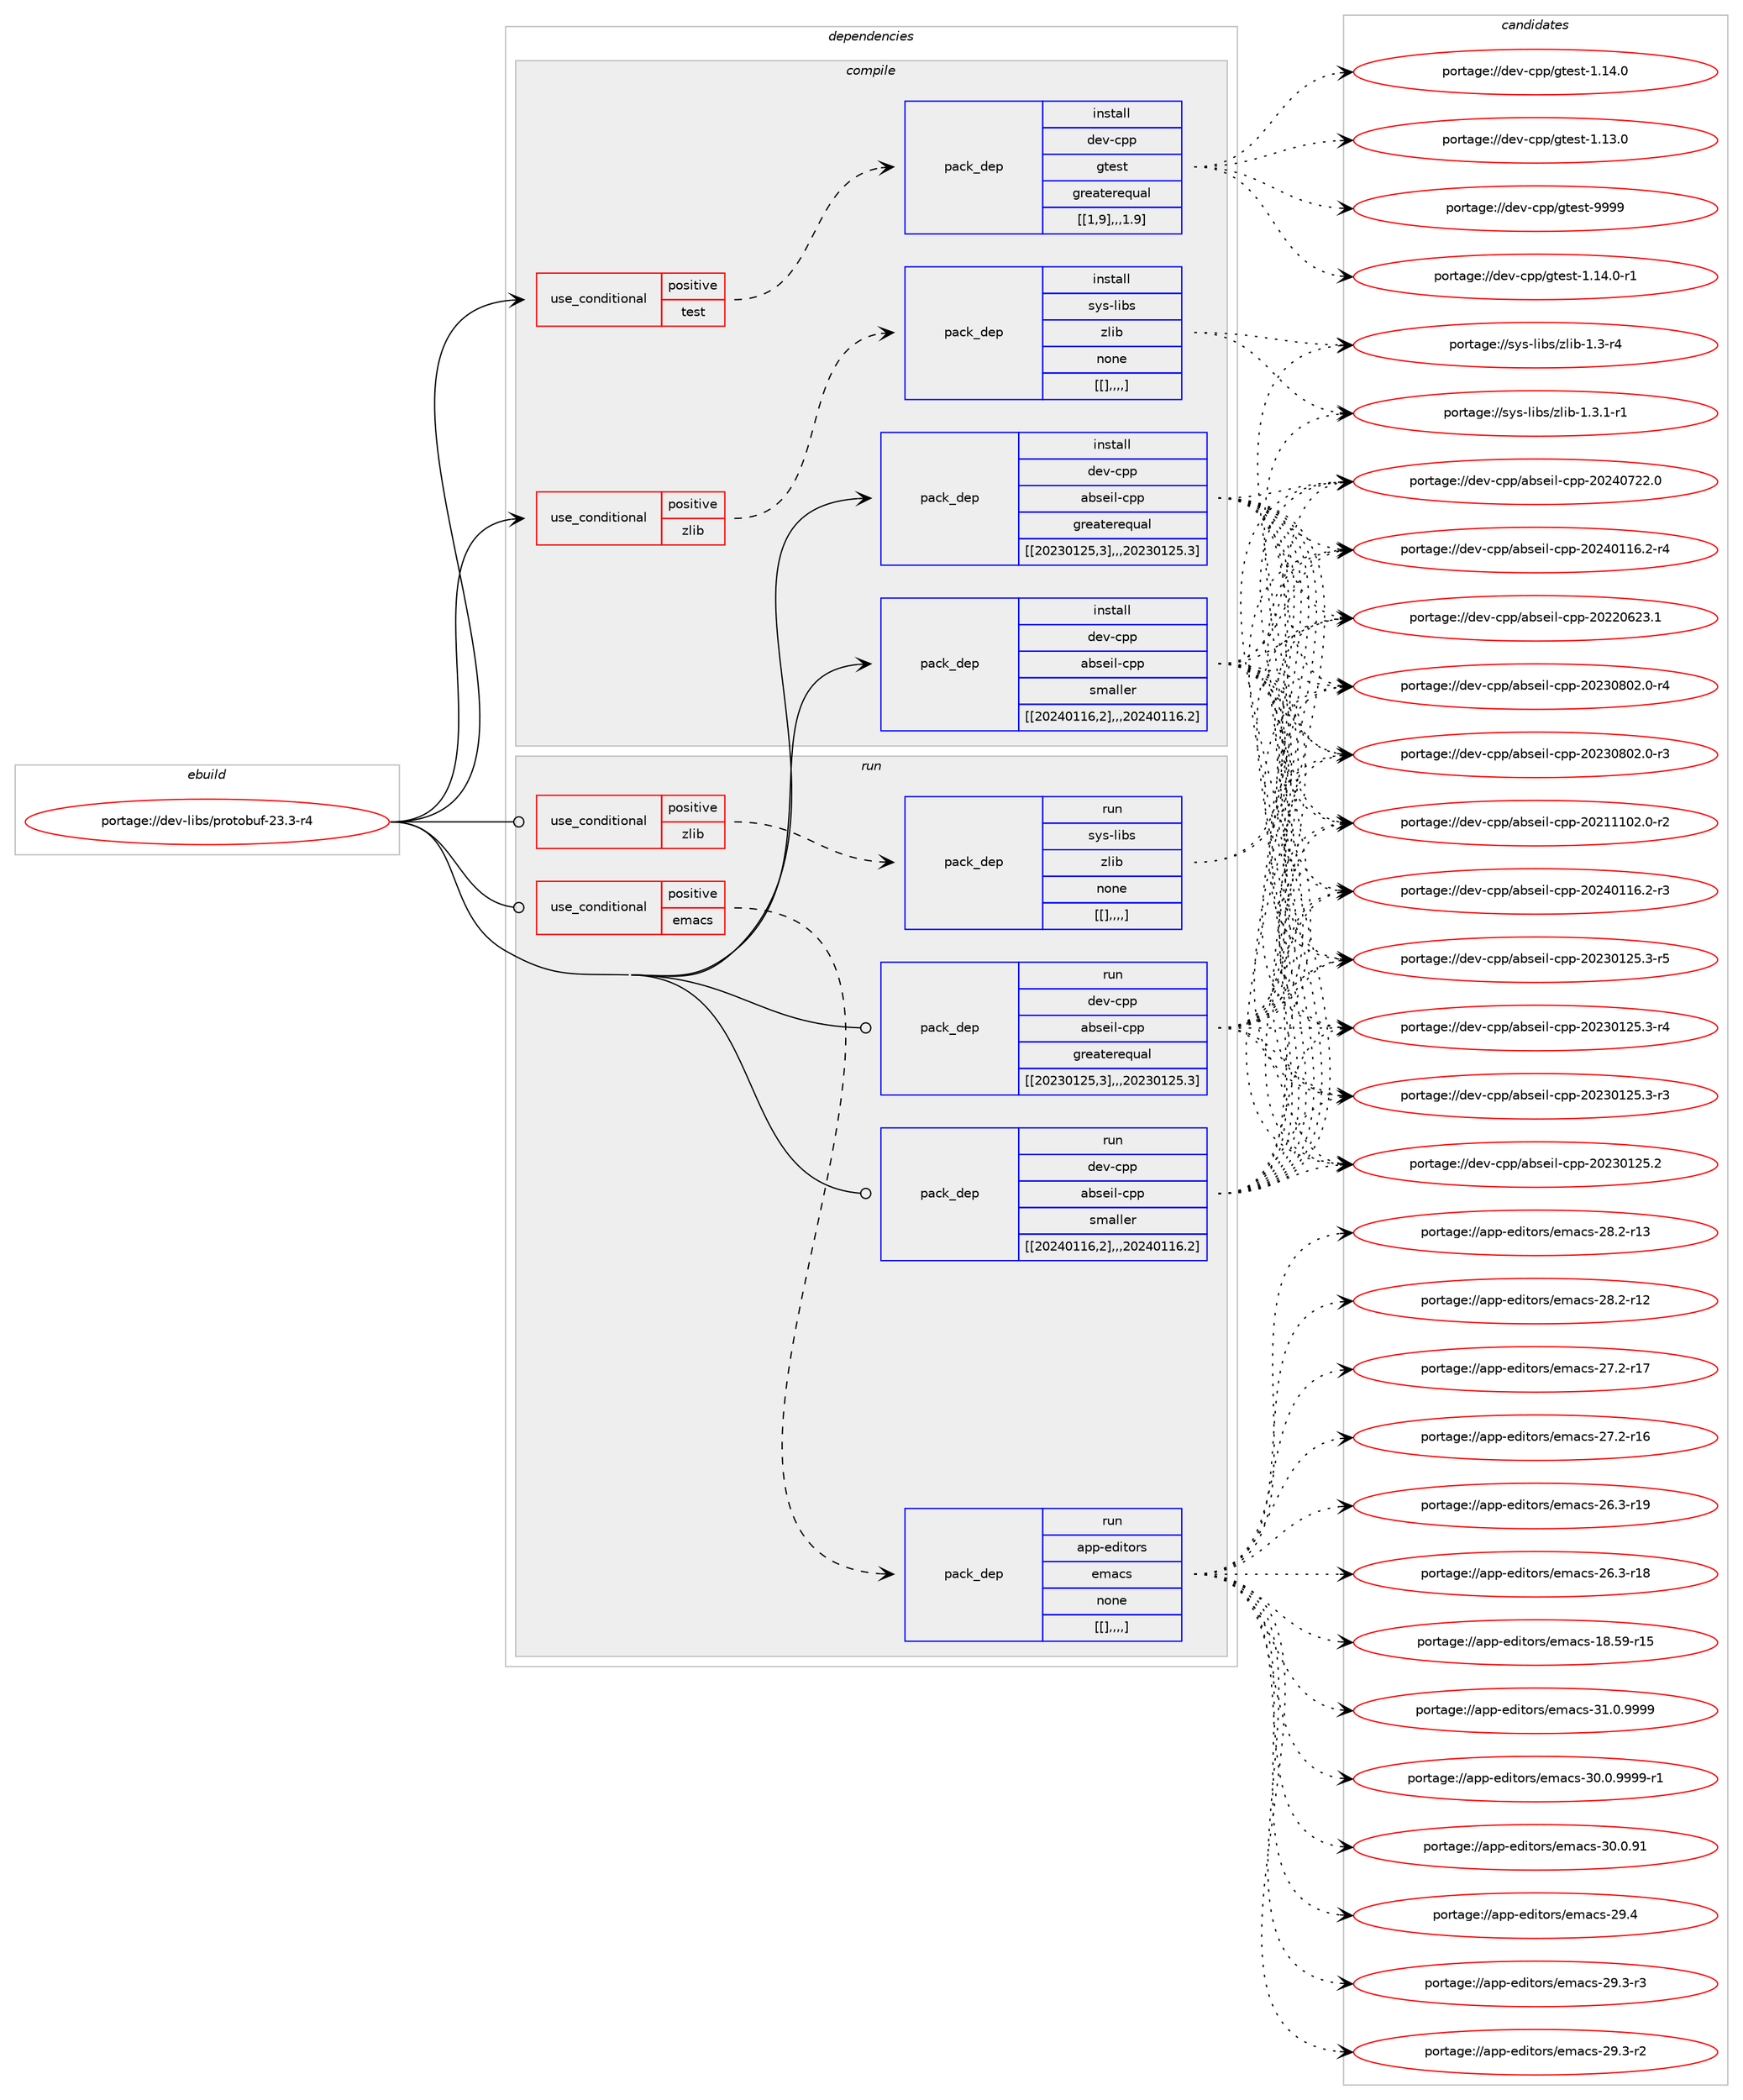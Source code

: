digraph prolog {

# *************
# Graph options
# *************

newrank=true;
concentrate=true;
compound=true;
graph [rankdir=LR,fontname=Helvetica,fontsize=10,ranksep=1.5];#, ranksep=2.5, nodesep=0.2];
edge  [arrowhead=vee];
node  [fontname=Helvetica,fontsize=10];

# **********
# The ebuild
# **********

subgraph cluster_leftcol {
color=gray;
label=<<i>ebuild</i>>;
id [label="portage://dev-libs/protobuf-23.3-r4", color=red, width=4, href="../dev-libs/protobuf-23.3-r4.svg"];
}

# ****************
# The dependencies
# ****************

subgraph cluster_midcol {
color=gray;
label=<<i>dependencies</i>>;
subgraph cluster_compile {
fillcolor="#eeeeee";
style=filled;
label=<<i>compile</i>>;
subgraph cond28434 {
dependency114125 [label=<<TABLE BORDER="0" CELLBORDER="1" CELLSPACING="0" CELLPADDING="4"><TR><TD ROWSPAN="3" CELLPADDING="10">use_conditional</TD></TR><TR><TD>positive</TD></TR><TR><TD>test</TD></TR></TABLE>>, shape=none, color=red];
subgraph pack84523 {
dependency114126 [label=<<TABLE BORDER="0" CELLBORDER="1" CELLSPACING="0" CELLPADDING="4" WIDTH="220"><TR><TD ROWSPAN="6" CELLPADDING="30">pack_dep</TD></TR><TR><TD WIDTH="110">install</TD></TR><TR><TD>dev-cpp</TD></TR><TR><TD>gtest</TD></TR><TR><TD>greaterequal</TD></TR><TR><TD>[[1,9],,,1.9]</TD></TR></TABLE>>, shape=none, color=blue];
}
dependency114125:e -> dependency114126:w [weight=20,style="dashed",arrowhead="vee"];
}
id:e -> dependency114125:w [weight=20,style="solid",arrowhead="vee"];
subgraph cond28435 {
dependency114127 [label=<<TABLE BORDER="0" CELLBORDER="1" CELLSPACING="0" CELLPADDING="4"><TR><TD ROWSPAN="3" CELLPADDING="10">use_conditional</TD></TR><TR><TD>positive</TD></TR><TR><TD>zlib</TD></TR></TABLE>>, shape=none, color=red];
subgraph pack84524 {
dependency114128 [label=<<TABLE BORDER="0" CELLBORDER="1" CELLSPACING="0" CELLPADDING="4" WIDTH="220"><TR><TD ROWSPAN="6" CELLPADDING="30">pack_dep</TD></TR><TR><TD WIDTH="110">install</TD></TR><TR><TD>sys-libs</TD></TR><TR><TD>zlib</TD></TR><TR><TD>none</TD></TR><TR><TD>[[],,,,]</TD></TR></TABLE>>, shape=none, color=blue];
}
dependency114127:e -> dependency114128:w [weight=20,style="dashed",arrowhead="vee"];
}
id:e -> dependency114127:w [weight=20,style="solid",arrowhead="vee"];
subgraph pack84525 {
dependency114129 [label=<<TABLE BORDER="0" CELLBORDER="1" CELLSPACING="0" CELLPADDING="4" WIDTH="220"><TR><TD ROWSPAN="6" CELLPADDING="30">pack_dep</TD></TR><TR><TD WIDTH="110">install</TD></TR><TR><TD>dev-cpp</TD></TR><TR><TD>abseil-cpp</TD></TR><TR><TD>greaterequal</TD></TR><TR><TD>[[20230125,3],,,20230125.3]</TD></TR></TABLE>>, shape=none, color=blue];
}
id:e -> dependency114129:w [weight=20,style="solid",arrowhead="vee"];
subgraph pack84526 {
dependency114130 [label=<<TABLE BORDER="0" CELLBORDER="1" CELLSPACING="0" CELLPADDING="4" WIDTH="220"><TR><TD ROWSPAN="6" CELLPADDING="30">pack_dep</TD></TR><TR><TD WIDTH="110">install</TD></TR><TR><TD>dev-cpp</TD></TR><TR><TD>abseil-cpp</TD></TR><TR><TD>smaller</TD></TR><TR><TD>[[20240116,2],,,20240116.2]</TD></TR></TABLE>>, shape=none, color=blue];
}
id:e -> dependency114130:w [weight=20,style="solid",arrowhead="vee"];
}
subgraph cluster_compileandrun {
fillcolor="#eeeeee";
style=filled;
label=<<i>compile and run</i>>;
}
subgraph cluster_run {
fillcolor="#eeeeee";
style=filled;
label=<<i>run</i>>;
subgraph cond28436 {
dependency114131 [label=<<TABLE BORDER="0" CELLBORDER="1" CELLSPACING="0" CELLPADDING="4"><TR><TD ROWSPAN="3" CELLPADDING="10">use_conditional</TD></TR><TR><TD>positive</TD></TR><TR><TD>emacs</TD></TR></TABLE>>, shape=none, color=red];
subgraph pack84527 {
dependency114132 [label=<<TABLE BORDER="0" CELLBORDER="1" CELLSPACING="0" CELLPADDING="4" WIDTH="220"><TR><TD ROWSPAN="6" CELLPADDING="30">pack_dep</TD></TR><TR><TD WIDTH="110">run</TD></TR><TR><TD>app-editors</TD></TR><TR><TD>emacs</TD></TR><TR><TD>none</TD></TR><TR><TD>[[],,,,]</TD></TR></TABLE>>, shape=none, color=blue];
}
dependency114131:e -> dependency114132:w [weight=20,style="dashed",arrowhead="vee"];
}
id:e -> dependency114131:w [weight=20,style="solid",arrowhead="odot"];
subgraph cond28437 {
dependency114133 [label=<<TABLE BORDER="0" CELLBORDER="1" CELLSPACING="0" CELLPADDING="4"><TR><TD ROWSPAN="3" CELLPADDING="10">use_conditional</TD></TR><TR><TD>positive</TD></TR><TR><TD>zlib</TD></TR></TABLE>>, shape=none, color=red];
subgraph pack84528 {
dependency114134 [label=<<TABLE BORDER="0" CELLBORDER="1" CELLSPACING="0" CELLPADDING="4" WIDTH="220"><TR><TD ROWSPAN="6" CELLPADDING="30">pack_dep</TD></TR><TR><TD WIDTH="110">run</TD></TR><TR><TD>sys-libs</TD></TR><TR><TD>zlib</TD></TR><TR><TD>none</TD></TR><TR><TD>[[],,,,]</TD></TR></TABLE>>, shape=none, color=blue];
}
dependency114133:e -> dependency114134:w [weight=20,style="dashed",arrowhead="vee"];
}
id:e -> dependency114133:w [weight=20,style="solid",arrowhead="odot"];
subgraph pack84529 {
dependency114135 [label=<<TABLE BORDER="0" CELLBORDER="1" CELLSPACING="0" CELLPADDING="4" WIDTH="220"><TR><TD ROWSPAN="6" CELLPADDING="30">pack_dep</TD></TR><TR><TD WIDTH="110">run</TD></TR><TR><TD>dev-cpp</TD></TR><TR><TD>abseil-cpp</TD></TR><TR><TD>greaterequal</TD></TR><TR><TD>[[20230125,3],,,20230125.3]</TD></TR></TABLE>>, shape=none, color=blue];
}
id:e -> dependency114135:w [weight=20,style="solid",arrowhead="odot"];
subgraph pack84530 {
dependency114136 [label=<<TABLE BORDER="0" CELLBORDER="1" CELLSPACING="0" CELLPADDING="4" WIDTH="220"><TR><TD ROWSPAN="6" CELLPADDING="30">pack_dep</TD></TR><TR><TD WIDTH="110">run</TD></TR><TR><TD>dev-cpp</TD></TR><TR><TD>abseil-cpp</TD></TR><TR><TD>smaller</TD></TR><TR><TD>[[20240116,2],,,20240116.2]</TD></TR></TABLE>>, shape=none, color=blue];
}
id:e -> dependency114136:w [weight=20,style="solid",arrowhead="odot"];
}
}

# **************
# The candidates
# **************

subgraph cluster_choices {
rank=same;
color=gray;
label=<<i>candidates</i>>;

subgraph choice84523 {
color=black;
nodesep=1;
choice1001011184599112112471031161011151164557575757 [label="portage://dev-cpp/gtest-9999", color=red, width=4,href="../dev-cpp/gtest-9999.svg"];
choice100101118459911211247103116101115116454946495246484511449 [label="portage://dev-cpp/gtest-1.14.0-r1", color=red, width=4,href="../dev-cpp/gtest-1.14.0-r1.svg"];
choice10010111845991121124710311610111511645494649524648 [label="portage://dev-cpp/gtest-1.14.0", color=red, width=4,href="../dev-cpp/gtest-1.14.0.svg"];
choice10010111845991121124710311610111511645494649514648 [label="portage://dev-cpp/gtest-1.13.0", color=red, width=4,href="../dev-cpp/gtest-1.13.0.svg"];
dependency114126:e -> choice1001011184599112112471031161011151164557575757:w [style=dotted,weight="100"];
dependency114126:e -> choice100101118459911211247103116101115116454946495246484511449:w [style=dotted,weight="100"];
dependency114126:e -> choice10010111845991121124710311610111511645494649524648:w [style=dotted,weight="100"];
dependency114126:e -> choice10010111845991121124710311610111511645494649514648:w [style=dotted,weight="100"];
}
subgraph choice84524 {
color=black;
nodesep=1;
choice115121115451081059811547122108105984549465146494511449 [label="portage://sys-libs/zlib-1.3.1-r1", color=red, width=4,href="../sys-libs/zlib-1.3.1-r1.svg"];
choice11512111545108105981154712210810598454946514511452 [label="portage://sys-libs/zlib-1.3-r4", color=red, width=4,href="../sys-libs/zlib-1.3-r4.svg"];
dependency114128:e -> choice115121115451081059811547122108105984549465146494511449:w [style=dotted,weight="100"];
dependency114128:e -> choice11512111545108105981154712210810598454946514511452:w [style=dotted,weight="100"];
}
subgraph choice84525 {
color=black;
nodesep=1;
choice100101118459911211247979811510110510845991121124550485052485550504648 [label="portage://dev-cpp/abseil-cpp-20240722.0", color=red, width=4,href="../dev-cpp/abseil-cpp-20240722.0.svg"];
choice1001011184599112112479798115101105108459911211245504850524849495446504511452 [label="portage://dev-cpp/abseil-cpp-20240116.2-r4", color=red, width=4,href="../dev-cpp/abseil-cpp-20240116.2-r4.svg"];
choice1001011184599112112479798115101105108459911211245504850524849495446504511451 [label="portage://dev-cpp/abseil-cpp-20240116.2-r3", color=red, width=4,href="../dev-cpp/abseil-cpp-20240116.2-r3.svg"];
choice1001011184599112112479798115101105108459911211245504850514856485046484511452 [label="portage://dev-cpp/abseil-cpp-20230802.0-r4", color=red, width=4,href="../dev-cpp/abseil-cpp-20230802.0-r4.svg"];
choice1001011184599112112479798115101105108459911211245504850514856485046484511451 [label="portage://dev-cpp/abseil-cpp-20230802.0-r3", color=red, width=4,href="../dev-cpp/abseil-cpp-20230802.0-r3.svg"];
choice1001011184599112112479798115101105108459911211245504850514849505346514511453 [label="portage://dev-cpp/abseil-cpp-20230125.3-r5", color=red, width=4,href="../dev-cpp/abseil-cpp-20230125.3-r5.svg"];
choice1001011184599112112479798115101105108459911211245504850514849505346514511452 [label="portage://dev-cpp/abseil-cpp-20230125.3-r4", color=red, width=4,href="../dev-cpp/abseil-cpp-20230125.3-r4.svg"];
choice1001011184599112112479798115101105108459911211245504850514849505346514511451 [label="portage://dev-cpp/abseil-cpp-20230125.3-r3", color=red, width=4,href="../dev-cpp/abseil-cpp-20230125.3-r3.svg"];
choice100101118459911211247979811510110510845991121124550485051484950534650 [label="portage://dev-cpp/abseil-cpp-20230125.2", color=red, width=4,href="../dev-cpp/abseil-cpp-20230125.2.svg"];
choice100101118459911211247979811510110510845991121124550485050485450514649 [label="portage://dev-cpp/abseil-cpp-20220623.1", color=red, width=4,href="../dev-cpp/abseil-cpp-20220623.1.svg"];
choice1001011184599112112479798115101105108459911211245504850494949485046484511450 [label="portage://dev-cpp/abseil-cpp-20211102.0-r2", color=red, width=4,href="../dev-cpp/abseil-cpp-20211102.0-r2.svg"];
dependency114129:e -> choice100101118459911211247979811510110510845991121124550485052485550504648:w [style=dotted,weight="100"];
dependency114129:e -> choice1001011184599112112479798115101105108459911211245504850524849495446504511452:w [style=dotted,weight="100"];
dependency114129:e -> choice1001011184599112112479798115101105108459911211245504850524849495446504511451:w [style=dotted,weight="100"];
dependency114129:e -> choice1001011184599112112479798115101105108459911211245504850514856485046484511452:w [style=dotted,weight="100"];
dependency114129:e -> choice1001011184599112112479798115101105108459911211245504850514856485046484511451:w [style=dotted,weight="100"];
dependency114129:e -> choice1001011184599112112479798115101105108459911211245504850514849505346514511453:w [style=dotted,weight="100"];
dependency114129:e -> choice1001011184599112112479798115101105108459911211245504850514849505346514511452:w [style=dotted,weight="100"];
dependency114129:e -> choice1001011184599112112479798115101105108459911211245504850514849505346514511451:w [style=dotted,weight="100"];
dependency114129:e -> choice100101118459911211247979811510110510845991121124550485051484950534650:w [style=dotted,weight="100"];
dependency114129:e -> choice100101118459911211247979811510110510845991121124550485050485450514649:w [style=dotted,weight="100"];
dependency114129:e -> choice1001011184599112112479798115101105108459911211245504850494949485046484511450:w [style=dotted,weight="100"];
}
subgraph choice84526 {
color=black;
nodesep=1;
choice100101118459911211247979811510110510845991121124550485052485550504648 [label="portage://dev-cpp/abseil-cpp-20240722.0", color=red, width=4,href="../dev-cpp/abseil-cpp-20240722.0.svg"];
choice1001011184599112112479798115101105108459911211245504850524849495446504511452 [label="portage://dev-cpp/abseil-cpp-20240116.2-r4", color=red, width=4,href="../dev-cpp/abseil-cpp-20240116.2-r4.svg"];
choice1001011184599112112479798115101105108459911211245504850524849495446504511451 [label="portage://dev-cpp/abseil-cpp-20240116.2-r3", color=red, width=4,href="../dev-cpp/abseil-cpp-20240116.2-r3.svg"];
choice1001011184599112112479798115101105108459911211245504850514856485046484511452 [label="portage://dev-cpp/abseil-cpp-20230802.0-r4", color=red, width=4,href="../dev-cpp/abseil-cpp-20230802.0-r4.svg"];
choice1001011184599112112479798115101105108459911211245504850514856485046484511451 [label="portage://dev-cpp/abseil-cpp-20230802.0-r3", color=red, width=4,href="../dev-cpp/abseil-cpp-20230802.0-r3.svg"];
choice1001011184599112112479798115101105108459911211245504850514849505346514511453 [label="portage://dev-cpp/abseil-cpp-20230125.3-r5", color=red, width=4,href="../dev-cpp/abseil-cpp-20230125.3-r5.svg"];
choice1001011184599112112479798115101105108459911211245504850514849505346514511452 [label="portage://dev-cpp/abseil-cpp-20230125.3-r4", color=red, width=4,href="../dev-cpp/abseil-cpp-20230125.3-r4.svg"];
choice1001011184599112112479798115101105108459911211245504850514849505346514511451 [label="portage://dev-cpp/abseil-cpp-20230125.3-r3", color=red, width=4,href="../dev-cpp/abseil-cpp-20230125.3-r3.svg"];
choice100101118459911211247979811510110510845991121124550485051484950534650 [label="portage://dev-cpp/abseil-cpp-20230125.2", color=red, width=4,href="../dev-cpp/abseil-cpp-20230125.2.svg"];
choice100101118459911211247979811510110510845991121124550485050485450514649 [label="portage://dev-cpp/abseil-cpp-20220623.1", color=red, width=4,href="../dev-cpp/abseil-cpp-20220623.1.svg"];
choice1001011184599112112479798115101105108459911211245504850494949485046484511450 [label="portage://dev-cpp/abseil-cpp-20211102.0-r2", color=red, width=4,href="../dev-cpp/abseil-cpp-20211102.0-r2.svg"];
dependency114130:e -> choice100101118459911211247979811510110510845991121124550485052485550504648:w [style=dotted,weight="100"];
dependency114130:e -> choice1001011184599112112479798115101105108459911211245504850524849495446504511452:w [style=dotted,weight="100"];
dependency114130:e -> choice1001011184599112112479798115101105108459911211245504850524849495446504511451:w [style=dotted,weight="100"];
dependency114130:e -> choice1001011184599112112479798115101105108459911211245504850514856485046484511452:w [style=dotted,weight="100"];
dependency114130:e -> choice1001011184599112112479798115101105108459911211245504850514856485046484511451:w [style=dotted,weight="100"];
dependency114130:e -> choice1001011184599112112479798115101105108459911211245504850514849505346514511453:w [style=dotted,weight="100"];
dependency114130:e -> choice1001011184599112112479798115101105108459911211245504850514849505346514511452:w [style=dotted,weight="100"];
dependency114130:e -> choice1001011184599112112479798115101105108459911211245504850514849505346514511451:w [style=dotted,weight="100"];
dependency114130:e -> choice100101118459911211247979811510110510845991121124550485051484950534650:w [style=dotted,weight="100"];
dependency114130:e -> choice100101118459911211247979811510110510845991121124550485050485450514649:w [style=dotted,weight="100"];
dependency114130:e -> choice1001011184599112112479798115101105108459911211245504850494949485046484511450:w [style=dotted,weight="100"];
}
subgraph choice84527 {
color=black;
nodesep=1;
choice971121124510110010511611111411547101109979911545514946484657575757 [label="portage://app-editors/emacs-31.0.9999", color=red, width=4,href="../app-editors/emacs-31.0.9999.svg"];
choice9711211245101100105116111114115471011099799115455148464846575757574511449 [label="portage://app-editors/emacs-30.0.9999-r1", color=red, width=4,href="../app-editors/emacs-30.0.9999-r1.svg"];
choice97112112451011001051161111141154710110997991154551484648465749 [label="portage://app-editors/emacs-30.0.91", color=red, width=4,href="../app-editors/emacs-30.0.91.svg"];
choice97112112451011001051161111141154710110997991154550574652 [label="portage://app-editors/emacs-29.4", color=red, width=4,href="../app-editors/emacs-29.4.svg"];
choice971121124510110010511611111411547101109979911545505746514511451 [label="portage://app-editors/emacs-29.3-r3", color=red, width=4,href="../app-editors/emacs-29.3-r3.svg"];
choice971121124510110010511611111411547101109979911545505746514511450 [label="portage://app-editors/emacs-29.3-r2", color=red, width=4,href="../app-editors/emacs-29.3-r2.svg"];
choice97112112451011001051161111141154710110997991154550564650451144951 [label="portage://app-editors/emacs-28.2-r13", color=red, width=4,href="../app-editors/emacs-28.2-r13.svg"];
choice97112112451011001051161111141154710110997991154550564650451144950 [label="portage://app-editors/emacs-28.2-r12", color=red, width=4,href="../app-editors/emacs-28.2-r12.svg"];
choice97112112451011001051161111141154710110997991154550554650451144955 [label="portage://app-editors/emacs-27.2-r17", color=red, width=4,href="../app-editors/emacs-27.2-r17.svg"];
choice97112112451011001051161111141154710110997991154550554650451144954 [label="portage://app-editors/emacs-27.2-r16", color=red, width=4,href="../app-editors/emacs-27.2-r16.svg"];
choice97112112451011001051161111141154710110997991154550544651451144957 [label="portage://app-editors/emacs-26.3-r19", color=red, width=4,href="../app-editors/emacs-26.3-r19.svg"];
choice97112112451011001051161111141154710110997991154550544651451144956 [label="portage://app-editors/emacs-26.3-r18", color=red, width=4,href="../app-editors/emacs-26.3-r18.svg"];
choice9711211245101100105116111114115471011099799115454956465357451144953 [label="portage://app-editors/emacs-18.59-r15", color=red, width=4,href="../app-editors/emacs-18.59-r15.svg"];
dependency114132:e -> choice971121124510110010511611111411547101109979911545514946484657575757:w [style=dotted,weight="100"];
dependency114132:e -> choice9711211245101100105116111114115471011099799115455148464846575757574511449:w [style=dotted,weight="100"];
dependency114132:e -> choice97112112451011001051161111141154710110997991154551484648465749:w [style=dotted,weight="100"];
dependency114132:e -> choice97112112451011001051161111141154710110997991154550574652:w [style=dotted,weight="100"];
dependency114132:e -> choice971121124510110010511611111411547101109979911545505746514511451:w [style=dotted,weight="100"];
dependency114132:e -> choice971121124510110010511611111411547101109979911545505746514511450:w [style=dotted,weight="100"];
dependency114132:e -> choice97112112451011001051161111141154710110997991154550564650451144951:w [style=dotted,weight="100"];
dependency114132:e -> choice97112112451011001051161111141154710110997991154550564650451144950:w [style=dotted,weight="100"];
dependency114132:e -> choice97112112451011001051161111141154710110997991154550554650451144955:w [style=dotted,weight="100"];
dependency114132:e -> choice97112112451011001051161111141154710110997991154550554650451144954:w [style=dotted,weight="100"];
dependency114132:e -> choice97112112451011001051161111141154710110997991154550544651451144957:w [style=dotted,weight="100"];
dependency114132:e -> choice97112112451011001051161111141154710110997991154550544651451144956:w [style=dotted,weight="100"];
dependency114132:e -> choice9711211245101100105116111114115471011099799115454956465357451144953:w [style=dotted,weight="100"];
}
subgraph choice84528 {
color=black;
nodesep=1;
choice115121115451081059811547122108105984549465146494511449 [label="portage://sys-libs/zlib-1.3.1-r1", color=red, width=4,href="../sys-libs/zlib-1.3.1-r1.svg"];
choice11512111545108105981154712210810598454946514511452 [label="portage://sys-libs/zlib-1.3-r4", color=red, width=4,href="../sys-libs/zlib-1.3-r4.svg"];
dependency114134:e -> choice115121115451081059811547122108105984549465146494511449:w [style=dotted,weight="100"];
dependency114134:e -> choice11512111545108105981154712210810598454946514511452:w [style=dotted,weight="100"];
}
subgraph choice84529 {
color=black;
nodesep=1;
choice100101118459911211247979811510110510845991121124550485052485550504648 [label="portage://dev-cpp/abseil-cpp-20240722.0", color=red, width=4,href="../dev-cpp/abseil-cpp-20240722.0.svg"];
choice1001011184599112112479798115101105108459911211245504850524849495446504511452 [label="portage://dev-cpp/abseil-cpp-20240116.2-r4", color=red, width=4,href="../dev-cpp/abseil-cpp-20240116.2-r4.svg"];
choice1001011184599112112479798115101105108459911211245504850524849495446504511451 [label="portage://dev-cpp/abseil-cpp-20240116.2-r3", color=red, width=4,href="../dev-cpp/abseil-cpp-20240116.2-r3.svg"];
choice1001011184599112112479798115101105108459911211245504850514856485046484511452 [label="portage://dev-cpp/abseil-cpp-20230802.0-r4", color=red, width=4,href="../dev-cpp/abseil-cpp-20230802.0-r4.svg"];
choice1001011184599112112479798115101105108459911211245504850514856485046484511451 [label="portage://dev-cpp/abseil-cpp-20230802.0-r3", color=red, width=4,href="../dev-cpp/abseil-cpp-20230802.0-r3.svg"];
choice1001011184599112112479798115101105108459911211245504850514849505346514511453 [label="portage://dev-cpp/abseil-cpp-20230125.3-r5", color=red, width=4,href="../dev-cpp/abseil-cpp-20230125.3-r5.svg"];
choice1001011184599112112479798115101105108459911211245504850514849505346514511452 [label="portage://dev-cpp/abseil-cpp-20230125.3-r4", color=red, width=4,href="../dev-cpp/abseil-cpp-20230125.3-r4.svg"];
choice1001011184599112112479798115101105108459911211245504850514849505346514511451 [label="portage://dev-cpp/abseil-cpp-20230125.3-r3", color=red, width=4,href="../dev-cpp/abseil-cpp-20230125.3-r3.svg"];
choice100101118459911211247979811510110510845991121124550485051484950534650 [label="portage://dev-cpp/abseil-cpp-20230125.2", color=red, width=4,href="../dev-cpp/abseil-cpp-20230125.2.svg"];
choice100101118459911211247979811510110510845991121124550485050485450514649 [label="portage://dev-cpp/abseil-cpp-20220623.1", color=red, width=4,href="../dev-cpp/abseil-cpp-20220623.1.svg"];
choice1001011184599112112479798115101105108459911211245504850494949485046484511450 [label="portage://dev-cpp/abseil-cpp-20211102.0-r2", color=red, width=4,href="../dev-cpp/abseil-cpp-20211102.0-r2.svg"];
dependency114135:e -> choice100101118459911211247979811510110510845991121124550485052485550504648:w [style=dotted,weight="100"];
dependency114135:e -> choice1001011184599112112479798115101105108459911211245504850524849495446504511452:w [style=dotted,weight="100"];
dependency114135:e -> choice1001011184599112112479798115101105108459911211245504850524849495446504511451:w [style=dotted,weight="100"];
dependency114135:e -> choice1001011184599112112479798115101105108459911211245504850514856485046484511452:w [style=dotted,weight="100"];
dependency114135:e -> choice1001011184599112112479798115101105108459911211245504850514856485046484511451:w [style=dotted,weight="100"];
dependency114135:e -> choice1001011184599112112479798115101105108459911211245504850514849505346514511453:w [style=dotted,weight="100"];
dependency114135:e -> choice1001011184599112112479798115101105108459911211245504850514849505346514511452:w [style=dotted,weight="100"];
dependency114135:e -> choice1001011184599112112479798115101105108459911211245504850514849505346514511451:w [style=dotted,weight="100"];
dependency114135:e -> choice100101118459911211247979811510110510845991121124550485051484950534650:w [style=dotted,weight="100"];
dependency114135:e -> choice100101118459911211247979811510110510845991121124550485050485450514649:w [style=dotted,weight="100"];
dependency114135:e -> choice1001011184599112112479798115101105108459911211245504850494949485046484511450:w [style=dotted,weight="100"];
}
subgraph choice84530 {
color=black;
nodesep=1;
choice100101118459911211247979811510110510845991121124550485052485550504648 [label="portage://dev-cpp/abseil-cpp-20240722.0", color=red, width=4,href="../dev-cpp/abseil-cpp-20240722.0.svg"];
choice1001011184599112112479798115101105108459911211245504850524849495446504511452 [label="portage://dev-cpp/abseil-cpp-20240116.2-r4", color=red, width=4,href="../dev-cpp/abseil-cpp-20240116.2-r4.svg"];
choice1001011184599112112479798115101105108459911211245504850524849495446504511451 [label="portage://dev-cpp/abseil-cpp-20240116.2-r3", color=red, width=4,href="../dev-cpp/abseil-cpp-20240116.2-r3.svg"];
choice1001011184599112112479798115101105108459911211245504850514856485046484511452 [label="portage://dev-cpp/abseil-cpp-20230802.0-r4", color=red, width=4,href="../dev-cpp/abseil-cpp-20230802.0-r4.svg"];
choice1001011184599112112479798115101105108459911211245504850514856485046484511451 [label="portage://dev-cpp/abseil-cpp-20230802.0-r3", color=red, width=4,href="../dev-cpp/abseil-cpp-20230802.0-r3.svg"];
choice1001011184599112112479798115101105108459911211245504850514849505346514511453 [label="portage://dev-cpp/abseil-cpp-20230125.3-r5", color=red, width=4,href="../dev-cpp/abseil-cpp-20230125.3-r5.svg"];
choice1001011184599112112479798115101105108459911211245504850514849505346514511452 [label="portage://dev-cpp/abseil-cpp-20230125.3-r4", color=red, width=4,href="../dev-cpp/abseil-cpp-20230125.3-r4.svg"];
choice1001011184599112112479798115101105108459911211245504850514849505346514511451 [label="portage://dev-cpp/abseil-cpp-20230125.3-r3", color=red, width=4,href="../dev-cpp/abseil-cpp-20230125.3-r3.svg"];
choice100101118459911211247979811510110510845991121124550485051484950534650 [label="portage://dev-cpp/abseil-cpp-20230125.2", color=red, width=4,href="../dev-cpp/abseil-cpp-20230125.2.svg"];
choice100101118459911211247979811510110510845991121124550485050485450514649 [label="portage://dev-cpp/abseil-cpp-20220623.1", color=red, width=4,href="../dev-cpp/abseil-cpp-20220623.1.svg"];
choice1001011184599112112479798115101105108459911211245504850494949485046484511450 [label="portage://dev-cpp/abseil-cpp-20211102.0-r2", color=red, width=4,href="../dev-cpp/abseil-cpp-20211102.0-r2.svg"];
dependency114136:e -> choice100101118459911211247979811510110510845991121124550485052485550504648:w [style=dotted,weight="100"];
dependency114136:e -> choice1001011184599112112479798115101105108459911211245504850524849495446504511452:w [style=dotted,weight="100"];
dependency114136:e -> choice1001011184599112112479798115101105108459911211245504850524849495446504511451:w [style=dotted,weight="100"];
dependency114136:e -> choice1001011184599112112479798115101105108459911211245504850514856485046484511452:w [style=dotted,weight="100"];
dependency114136:e -> choice1001011184599112112479798115101105108459911211245504850514856485046484511451:w [style=dotted,weight="100"];
dependency114136:e -> choice1001011184599112112479798115101105108459911211245504850514849505346514511453:w [style=dotted,weight="100"];
dependency114136:e -> choice1001011184599112112479798115101105108459911211245504850514849505346514511452:w [style=dotted,weight="100"];
dependency114136:e -> choice1001011184599112112479798115101105108459911211245504850514849505346514511451:w [style=dotted,weight="100"];
dependency114136:e -> choice100101118459911211247979811510110510845991121124550485051484950534650:w [style=dotted,weight="100"];
dependency114136:e -> choice100101118459911211247979811510110510845991121124550485050485450514649:w [style=dotted,weight="100"];
dependency114136:e -> choice1001011184599112112479798115101105108459911211245504850494949485046484511450:w [style=dotted,weight="100"];
}
}

}
